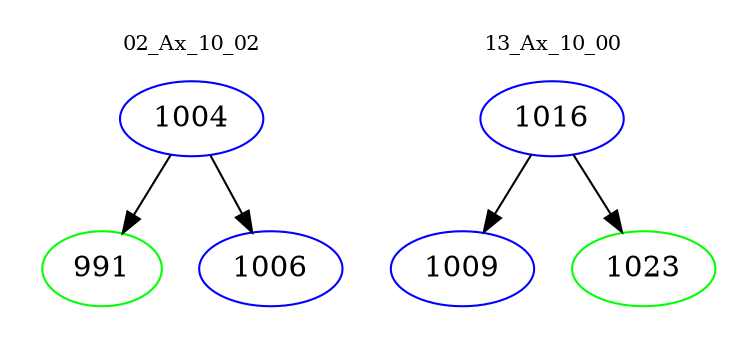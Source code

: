 digraph{
subgraph cluster_0 {
color = white
label = "02_Ax_10_02";
fontsize=10;
T0_1004 [label="1004", color="blue"]
T0_1004 -> T0_991 [color="black"]
T0_991 [label="991", color="green"]
T0_1004 -> T0_1006 [color="black"]
T0_1006 [label="1006", color="blue"]
}
subgraph cluster_1 {
color = white
label = "13_Ax_10_00";
fontsize=10;
T1_1016 [label="1016", color="blue"]
T1_1016 -> T1_1009 [color="black"]
T1_1009 [label="1009", color="blue"]
T1_1016 -> T1_1023 [color="black"]
T1_1023 [label="1023", color="green"]
}
}
